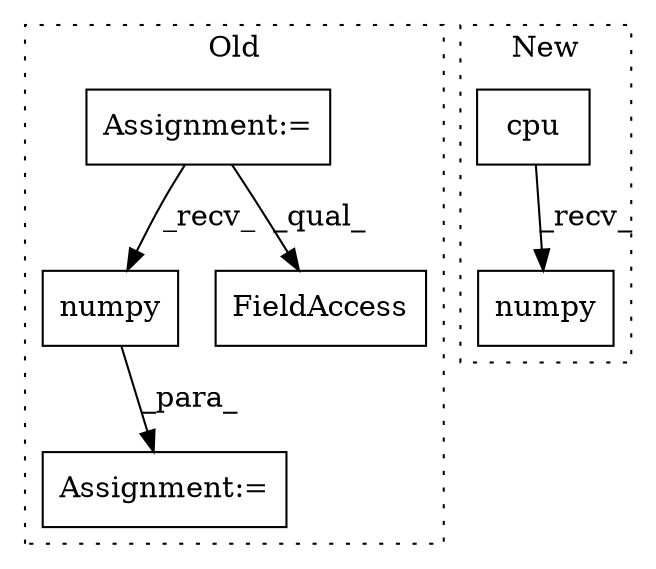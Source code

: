 digraph G {
subgraph cluster0 {
1 [label="numpy" a="32" s="1606" l="7" shape="box"];
3 [label="Assignment:=" a="7" s="1576" l="1" shape="box"];
4 [label="Assignment:=" a="7" s="1321" l="5" shape="box"];
5 [label="FieldAccess" a="22" s="1577" l="22" shape="box"];
label = "Old";
style="dotted";
}
subgraph cluster1 {
2 [label="numpy" a="32" s="1411" l="7" shape="box"];
6 [label="cpu" a="32" s="1405" l="5" shape="box"];
label = "New";
style="dotted";
}
1 -> 3 [label="_para_"];
4 -> 1 [label="_recv_"];
4 -> 5 [label="_qual_"];
6 -> 2 [label="_recv_"];
}